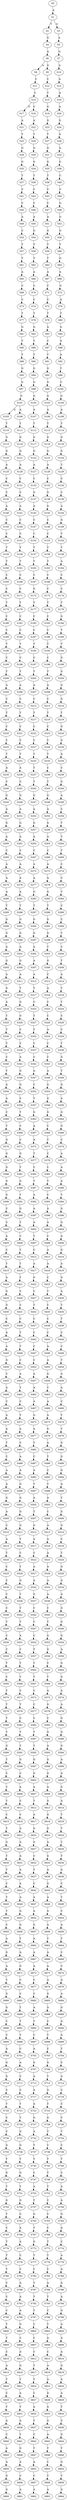 strict digraph  {
	S0 -> S1 [ label = A ];
	S1 -> S2 [ label = T ];
	S1 -> S3 [ label = G ];
	S2 -> S4 [ label = G ];
	S3 -> S5 [ label = A ];
	S4 -> S6 [ label = A ];
	S5 -> S7 [ label = G ];
	S6 -> S8 [ label = A ];
	S6 -> S9 [ label = G ];
	S7 -> S10 [ label = A ];
	S8 -> S11 [ label = C ];
	S9 -> S12 [ label = C ];
	S10 -> S13 [ label = A ];
	S11 -> S14 [ label = C ];
	S12 -> S15 [ label = T ];
	S13 -> S16 [ label = A ];
	S14 -> S17 [ label = G ];
	S14 -> S18 [ label = C ];
	S15 -> S19 [ label = G ];
	S16 -> S20 [ label = A ];
	S17 -> S21 [ label = A ];
	S18 -> S22 [ label = A ];
	S19 -> S23 [ label = G ];
	S20 -> S24 [ label = G ];
	S21 -> S25 [ label = T ];
	S22 -> S26 [ label = T ];
	S23 -> S27 [ label = T ];
	S24 -> S28 [ label = A ];
	S25 -> S29 [ label = G ];
	S26 -> S30 [ label = G ];
	S27 -> S31 [ label = G ];
	S28 -> S32 [ label = A ];
	S29 -> S33 [ label = G ];
	S30 -> S34 [ label = G ];
	S31 -> S35 [ label = G ];
	S32 -> S36 [ label = G ];
	S33 -> S37 [ label = T ];
	S34 -> S38 [ label = T ];
	S35 -> S39 [ label = T ];
	S36 -> S40 [ label = C ];
	S37 -> S41 [ label = C ];
	S38 -> S42 [ label = C ];
	S39 -> S43 [ label = C ];
	S40 -> S44 [ label = C ];
	S41 -> S45 [ label = C ];
	S42 -> S46 [ label = C ];
	S43 -> S47 [ label = C ];
	S44 -> S48 [ label = G ];
	S45 -> S49 [ label = A ];
	S46 -> S50 [ label = A ];
	S47 -> S51 [ label = A ];
	S48 -> S52 [ label = G ];
	S49 -> S53 [ label = C ];
	S50 -> S54 [ label = G ];
	S51 -> S55 [ label = G ];
	S52 -> S56 [ label = G ];
	S53 -> S57 [ label = T ];
	S54 -> S58 [ label = T ];
	S55 -> S59 [ label = T ];
	S56 -> S60 [ label = T ];
	S57 -> S61 [ label = T ];
	S58 -> S62 [ label = T ];
	S59 -> S63 [ label = T ];
	S60 -> S64 [ label = G ];
	S61 -> S65 [ label = A ];
	S62 -> S66 [ label = A ];
	S63 -> S67 [ label = A ];
	S64 -> S68 [ label = A ];
	S65 -> S69 [ label = C ];
	S66 -> S70 [ label = C ];
	S67 -> S71 [ label = C ];
	S68 -> S72 [ label = G ];
	S69 -> S73 [ label = C ];
	S70 -> S74 [ label = C ];
	S71 -> S75 [ label = C ];
	S72 -> S76 [ label = A ];
	S73 -> S77 [ label = T ];
	S74 -> S78 [ label = T ];
	S75 -> S79 [ label = T ];
	S76 -> S80 [ label = T ];
	S77 -> S81 [ label = G ];
	S78 -> S82 [ label = G ];
	S79 -> S83 [ label = A ];
	S80 -> S84 [ label = G ];
	S81 -> S85 [ label = T ];
	S82 -> S86 [ label = T ];
	S83 -> S87 [ label = C ];
	S84 -> S88 [ label = A ];
	S85 -> S89 [ label = T ];
	S86 -> S90 [ label = T ];
	S87 -> S91 [ label = T ];
	S88 -> S92 [ label = A ];
	S89 -> S93 [ label = G ];
	S90 -> S94 [ label = G ];
	S91 -> S95 [ label = G ];
	S92 -> S96 [ label = T ];
	S93 -> S97 [ label = G ];
	S94 -> S98 [ label = G ];
	S95 -> S99 [ label = G ];
	S96 -> S100 [ label = C ];
	S97 -> S101 [ label = G ];
	S98 -> S102 [ label = G ];
	S99 -> S103 [ label = G ];
	S100 -> S104 [ label = G ];
	S101 -> S105 [ label = G ];
	S101 -> S106 [ label = A ];
	S102 -> S107 [ label = A ];
	S103 -> S108 [ label = A ];
	S104 -> S109 [ label = A ];
	S105 -> S110 [ label = T ];
	S106 -> S111 [ label = T ];
	S107 -> S112 [ label = T ];
	S108 -> S113 [ label = T ];
	S109 -> S114 [ label = T ];
	S110 -> S115 [ label = G ];
	S111 -> S116 [ label = G ];
	S112 -> S117 [ label = G ];
	S113 -> S118 [ label = G ];
	S114 -> S119 [ label = G ];
	S115 -> S120 [ label = G ];
	S116 -> S121 [ label = G ];
	S117 -> S122 [ label = G ];
	S118 -> S123 [ label = G ];
	S119 -> S124 [ label = G ];
	S120 -> S125 [ label = A ];
	S121 -> S126 [ label = A ];
	S122 -> S127 [ label = A ];
	S123 -> S128 [ label = A ];
	S124 -> S129 [ label = T ];
	S125 -> S130 [ label = C ];
	S126 -> S131 [ label = C ];
	S127 -> S132 [ label = C ];
	S128 -> S133 [ label = C ];
	S129 -> S134 [ label = C ];
	S130 -> S135 [ label = C ];
	S131 -> S136 [ label = C ];
	S132 -> S137 [ label = G ];
	S133 -> S138 [ label = G ];
	S134 -> S139 [ label = C ];
	S135 -> S140 [ label = A ];
	S136 -> S141 [ label = A ];
	S137 -> S142 [ label = A ];
	S138 -> S143 [ label = G ];
	S139 -> S144 [ label = A ];
	S140 -> S145 [ label = C ];
	S141 -> S146 [ label = C ];
	S142 -> S147 [ label = C ];
	S143 -> S148 [ label = C ];
	S144 -> S149 [ label = G ];
	S145 -> S150 [ label = C ];
	S146 -> S151 [ label = C ];
	S147 -> S152 [ label = C ];
	S148 -> S153 [ label = C ];
	S149 -> S154 [ label = T ];
	S150 -> S155 [ label = T ];
	S151 -> S156 [ label = T ];
	S152 -> S157 [ label = T ];
	S153 -> S158 [ label = T ];
	S154 -> S159 [ label = T ];
	S155 -> S160 [ label = T ];
	S156 -> S161 [ label = T ];
	S157 -> S162 [ label = T ];
	S158 -> S163 [ label = T ];
	S159 -> S164 [ label = A ];
	S160 -> S165 [ label = C ];
	S161 -> S166 [ label = C ];
	S162 -> S167 [ label = C ];
	S163 -> S168 [ label = C ];
	S164 -> S169 [ label = C ];
	S165 -> S170 [ label = C ];
	S166 -> S171 [ label = C ];
	S167 -> S172 [ label = G ];
	S168 -> S173 [ label = C ];
	S169 -> S174 [ label = C ];
	S170 -> S175 [ label = T ];
	S171 -> S176 [ label = T ];
	S172 -> S177 [ label = T ];
	S173 -> S178 [ label = T ];
	S174 -> S179 [ label = T ];
	S175 -> S180 [ label = C ];
	S176 -> S181 [ label = C ];
	S177 -> S182 [ label = C ];
	S178 -> S183 [ label = C ];
	S179 -> S184 [ label = G ];
	S180 -> S185 [ label = C ];
	S181 -> S186 [ label = C ];
	S182 -> S187 [ label = C ];
	S183 -> S188 [ label = C ];
	S184 -> S189 [ label = T ];
	S185 -> S190 [ label = T ];
	S186 -> S191 [ label = T ];
	S187 -> S192 [ label = T ];
	S188 -> S193 [ label = T ];
	S189 -> S194 [ label = T ];
	S190 -> S195 [ label = C ];
	S191 -> S196 [ label = C ];
	S192 -> S197 [ label = C ];
	S193 -> S198 [ label = C ];
	S194 -> S199 [ label = G ];
	S195 -> S200 [ label = T ];
	S196 -> S201 [ label = T ];
	S197 -> S202 [ label = T ];
	S198 -> S203 [ label = T ];
	S199 -> S204 [ label = G ];
	S200 -> S205 [ label = A ];
	S201 -> S206 [ label = A ];
	S202 -> S207 [ label = A ];
	S203 -> S208 [ label = A ];
	S204 -> S209 [ label = G ];
	S205 -> S210 [ label = C ];
	S206 -> S211 [ label = C ];
	S207 -> S212 [ label = C ];
	S208 -> S213 [ label = C ];
	S209 -> S214 [ label = G ];
	S210 -> S215 [ label = T ];
	S211 -> S216 [ label = T ];
	S212 -> S217 [ label = T ];
	S213 -> S218 [ label = T ];
	S214 -> S219 [ label = T ];
	S215 -> S220 [ label = C ];
	S216 -> S221 [ label = C ];
	S217 -> S222 [ label = C ];
	S218 -> S223 [ label = C ];
	S219 -> S224 [ label = G ];
	S220 -> S225 [ label = C ];
	S221 -> S226 [ label = C ];
	S222 -> S227 [ label = C ];
	S223 -> S228 [ label = C ];
	S224 -> S229 [ label = G ];
	S225 -> S230 [ label = T ];
	S226 -> S231 [ label = T ];
	S227 -> S232 [ label = T ];
	S228 -> S233 [ label = T ];
	S229 -> S234 [ label = A ];
	S230 -> S235 [ label = A ];
	S231 -> S236 [ label = A ];
	S232 -> S237 [ label = T ];
	S233 -> S238 [ label = C ];
	S234 -> S239 [ label = C ];
	S235 -> S240 [ label = C ];
	S236 -> S241 [ label = C ];
	S237 -> S242 [ label = T ];
	S238 -> S243 [ label = T ];
	S239 -> S244 [ label = G ];
	S240 -> S245 [ label = G ];
	S241 -> S246 [ label = G ];
	S242 -> S247 [ label = G ];
	S243 -> S248 [ label = G ];
	S244 -> S249 [ label = A ];
	S245 -> S250 [ label = A ];
	S246 -> S251 [ label = A ];
	S247 -> S252 [ label = A ];
	S248 -> S253 [ label = A ];
	S249 -> S254 [ label = C ];
	S250 -> S255 [ label = G ];
	S251 -> S256 [ label = G ];
	S252 -> S257 [ label = G ];
	S253 -> S258 [ label = G ];
	S254 -> S259 [ label = T ];
	S255 -> S260 [ label = A ];
	S256 -> S261 [ label = A ];
	S257 -> S262 [ label = A ];
	S258 -> S263 [ label = A ];
	S259 -> S264 [ label = T ];
	S260 -> S265 [ label = C ];
	S261 -> S266 [ label = C ];
	S262 -> S267 [ label = C ];
	S263 -> S268 [ label = C ];
	S264 -> S269 [ label = T ];
	S265 -> S270 [ label = A ];
	S266 -> S271 [ label = A ];
	S267 -> S272 [ label = A ];
	S268 -> S273 [ label = A ];
	S269 -> S274 [ label = C ];
	S270 -> S275 [ label = A ];
	S271 -> S276 [ label = A ];
	S272 -> S277 [ label = A ];
	S273 -> S278 [ label = A ];
	S274 -> S279 [ label = C ];
	S275 -> S280 [ label = A ];
	S276 -> S281 [ label = A ];
	S277 -> S282 [ label = G ];
	S278 -> S283 [ label = G ];
	S279 -> S284 [ label = T ];
	S280 -> S285 [ label = T ];
	S281 -> S286 [ label = T ];
	S282 -> S287 [ label = T ];
	S283 -> S288 [ label = T ];
	S284 -> S289 [ label = C ];
	S285 -> S290 [ label = G ];
	S286 -> S291 [ label = G ];
	S287 -> S292 [ label = G ];
	S288 -> S293 [ label = G ];
	S289 -> S294 [ label = C ];
	S290 -> S295 [ label = G ];
	S291 -> S296 [ label = G ];
	S292 -> S297 [ label = G ];
	S293 -> S298 [ label = G ];
	S294 -> S299 [ label = T ];
	S295 -> S300 [ label = A ];
	S296 -> S301 [ label = A ];
	S297 -> S302 [ label = A ];
	S298 -> S303 [ label = T ];
	S299 -> S304 [ label = C ];
	S300 -> S305 [ label = G ];
	S301 -> S306 [ label = G ];
	S302 -> S307 [ label = A ];
	S303 -> S308 [ label = G ];
	S304 -> S309 [ label = T ];
	S305 -> S310 [ label = A ];
	S306 -> S311 [ label = A ];
	S307 -> S312 [ label = A ];
	S308 -> S313 [ label = C ];
	S309 -> S314 [ label = A ];
	S310 -> S315 [ label = G ];
	S311 -> S316 [ label = T ];
	S312 -> S317 [ label = T ];
	S313 -> S318 [ label = A ];
	S314 -> S319 [ label = T ];
	S315 -> S320 [ label = A ];
	S316 -> S321 [ label = G ];
	S317 -> S322 [ label = C ];
	S318 -> S323 [ label = C ];
	S319 -> S324 [ label = T ];
	S320 -> S325 [ label = T ];
	S321 -> S326 [ label = G ];
	S322 -> S327 [ label = T ];
	S323 -> S328 [ label = C ];
	S324 -> S329 [ label = C ];
	S325 -> S330 [ label = T ];
	S326 -> S331 [ label = C ];
	S327 -> S332 [ label = T ];
	S328 -> S333 [ label = A ];
	S329 -> S334 [ label = C ];
	S330 -> S335 [ label = C ];
	S331 -> S336 [ label = C ];
	S332 -> S337 [ label = C ];
	S333 -> S338 [ label = C ];
	S334 -> S339 [ label = T ];
	S335 -> S340 [ label = C ];
	S336 -> S341 [ label = A ];
	S337 -> S342 [ label = C ];
	S338 -> S343 [ label = C ];
	S339 -> S344 [ label = G ];
	S340 -> S345 [ label = T ];
	S341 -> S346 [ label = G ];
	S342 -> S347 [ label = A ];
	S343 -> S348 [ label = A ];
	S344 -> S349 [ label = T ];
	S345 -> S350 [ label = A ];
	S346 -> S351 [ label = G ];
	S347 -> S352 [ label = C ];
	S348 -> S353 [ label = G ];
	S349 -> S354 [ label = G ];
	S350 -> S355 [ label = A ];
	S351 -> S356 [ label = C ];
	S352 -> S357 [ label = T ];
	S353 -> S358 [ label = G ];
	S354 -> S359 [ label = A ];
	S355 -> S360 [ label = C ];
	S356 -> S361 [ label = T ];
	S357 -> S362 [ label = G ];
	S358 -> S363 [ label = G ];
	S359 -> S364 [ label = G ];
	S360 -> S365 [ label = T ];
	S361 -> S366 [ label = C ];
	S362 -> S367 [ label = A ];
	S363 -> S368 [ label = C ];
	S364 -> S369 [ label = G ];
	S365 -> S370 [ label = G ];
	S366 -> S371 [ label = C ];
	S367 -> S372 [ label = A ];
	S368 -> S373 [ label = T ];
	S369 -> S374 [ label = C ];
	S370 -> S375 [ label = G ];
	S371 -> S376 [ label = G ];
	S372 -> S377 [ label = T ];
	S373 -> S378 [ label = C ];
	S374 -> S379 [ label = A ];
	S375 -> S380 [ label = G ];
	S376 -> S381 [ label = T ];
	S377 -> S382 [ label = C ];
	S378 -> S383 [ label = C ];
	S379 -> S384 [ label = A ];
	S380 -> S385 [ label = G ];
	S381 -> S386 [ label = G ];
	S382 -> S387 [ label = T ];
	S383 -> S388 [ label = T ];
	S384 -> S389 [ label = A ];
	S385 -> S390 [ label = G ];
	S386 -> S391 [ label = T ];
	S387 -> S392 [ label = A ];
	S388 -> S393 [ label = C ];
	S389 -> S394 [ label = T ];
	S390 -> S395 [ label = C ];
	S391 -> S396 [ label = G ];
	S392 -> S397 [ label = A ];
	S393 -> S398 [ label = A ];
	S394 -> S399 [ label = G ];
	S395 -> S400 [ label = C ];
	S396 -> S401 [ label = T ];
	S397 -> S402 [ label = A ];
	S398 -> S403 [ label = A ];
	S399 -> S404 [ label = G ];
	S400 -> S405 [ label = A ];
	S401 -> S406 [ label = C ];
	S402 -> S407 [ label = T ];
	S403 -> S408 [ label = C ];
	S404 -> S409 [ label = A ];
	S405 -> S410 [ label = C ];
	S406 -> S411 [ label = T ];
	S407 -> S412 [ label = C ];
	S408 -> S413 [ label = A ];
	S409 -> S414 [ label = G ];
	S410 -> S415 [ label = T ];
	S411 -> S416 [ label = T ];
	S412 -> S417 [ label = A ];
	S413 -> S418 [ label = A ];
	S414 -> S419 [ label = A ];
	S415 -> S420 [ label = A ];
	S416 -> S421 [ label = T ];
	S417 -> S422 [ label = G ];
	S418 -> S423 [ label = C ];
	S419 -> S424 [ label = G ];
	S420 -> S425 [ label = G ];
	S421 -> S426 [ label = C ];
	S422 -> S427 [ label = C ];
	S423 -> S428 [ label = T ];
	S424 -> S429 [ label = A ];
	S425 -> S430 [ label = G ];
	S426 -> S431 [ label = C ];
	S427 -> S432 [ label = T ];
	S428 -> S433 [ label = C ];
	S429 -> S434 [ label = T ];
	S430 -> S435 [ label = C ];
	S431 -> S436 [ label = C ];
	S432 -> S437 [ label = C ];
	S433 -> S438 [ label = C ];
	S434 -> S439 [ label = T ];
	S435 -> S440 [ label = A ];
	S436 -> S441 [ label = T ];
	S437 -> S442 [ label = C ];
	S438 -> S443 [ label = C ];
	S439 -> S444 [ label = C ];
	S440 -> S445 [ label = A ];
	S441 -> S446 [ label = T ];
	S442 -> S447 [ label = C ];
	S443 -> S448 [ label = A ];
	S444 -> S449 [ label = C ];
	S445 -> S450 [ label = G ];
	S446 -> S451 [ label = C ];
	S447 -> S452 [ label = C ];
	S448 -> S453 [ label = A ];
	S449 -> S454 [ label = T ];
	S450 -> S455 [ label = C ];
	S451 -> S456 [ label = A ];
	S452 -> S457 [ label = A ];
	S453 -> S458 [ label = G ];
	S454 -> S459 [ label = A ];
	S455 -> S460 [ label = A ];
	S456 -> S461 [ label = T ];
	S457 -> S462 [ label = A ];
	S458 -> S463 [ label = T ];
	S459 -> S464 [ label = A ];
	S460 -> S465 [ label = C ];
	S461 -> S466 [ label = C ];
	S462 -> S467 [ label = A ];
	S463 -> S468 [ label = A ];
	S464 -> S469 [ label = C ];
	S465 -> S470 [ label = A ];
	S466 -> S471 [ label = T ];
	S467 -> S472 [ label = G ];
	S468 -> S473 [ label = A ];
	S469 -> S474 [ label = T ];
	S470 -> S475 [ label = A ];
	S471 -> S476 [ label = A ];
	S472 -> S477 [ label = A ];
	S473 -> S478 [ label = G ];
	S474 -> S479 [ label = T ];
	S475 -> S480 [ label = T ];
	S476 -> S481 [ label = C ];
	S477 -> S482 [ label = T ];
	S478 -> S483 [ label = A ];
	S479 -> S484 [ label = G ];
	S480 -> S485 [ label = C ];
	S481 -> S486 [ label = A ];
	S482 -> S487 [ label = C ];
	S483 -> S488 [ label = T ];
	S484 -> S489 [ label = G ];
	S485 -> S490 [ label = A ];
	S486 -> S491 [ label = A ];
	S487 -> S492 [ label = A ];
	S488 -> S493 [ label = C ];
	S489 -> S494 [ label = G ];
	S490 -> S495 [ label = A ];
	S491 -> S496 [ label = G ];
	S492 -> S497 [ label = T ];
	S493 -> S498 [ label = T ];
	S494 -> S499 [ label = A ];
	S495 -> S500 [ label = G ];
	S496 -> S501 [ label = G ];
	S497 -> S502 [ label = A ];
	S498 -> S503 [ label = A ];
	S499 -> S504 [ label = T ];
	S500 -> S505 [ label = A ];
	S501 -> S506 [ label = G ];
	S502 -> S507 [ label = T ];
	S503 -> S508 [ label = C ];
	S504 -> S509 [ label = G ];
	S505 -> S510 [ label = C ];
	S506 -> S511 [ label = G ];
	S507 -> S512 [ label = G ];
	S508 -> S513 [ label = A ];
	S509 -> S514 [ label = G ];
	S510 -> S515 [ label = A ];
	S511 -> S516 [ label = T ];
	S512 -> S517 [ label = A ];
	S513 -> S518 [ label = A ];
	S514 -> S519 [ label = C ];
	S515 -> S520 [ label = T ];
	S516 -> S521 [ label = C ];
	S517 -> S522 [ label = C ];
	S518 -> S523 [ label = A ];
	S519 -> S524 [ label = T ];
	S520 -> S525 [ label = C ];
	S521 -> S526 [ label = T ];
	S522 -> S527 [ label = A ];
	S523 -> S528 [ label = A ];
	S524 -> S529 [ label = G ];
	S525 -> S530 [ label = C ];
	S526 -> S531 [ label = G ];
	S527 -> S532 [ label = A ];
	S528 -> S533 [ label = A ];
	S529 -> S534 [ label = G ];
	S530 -> S535 [ label = C ];
	S531 -> S536 [ label = T ];
	S532 -> S537 [ label = G ];
	S533 -> S538 [ label = A ];
	S534 -> S539 [ label = A ];
	S535 -> S540 [ label = C ];
	S536 -> S541 [ label = T ];
	S537 -> S542 [ label = C ];
	S538 -> S543 [ label = C ];
	S539 -> S544 [ label = G ];
	S540 -> S545 [ label = T ];
	S541 -> S546 [ label = T ];
	S542 -> S547 [ label = C ];
	S543 -> S548 [ label = T ];
	S544 -> S549 [ label = G ];
	S545 -> S550 [ label = C ];
	S546 -> S551 [ label = A ];
	S547 -> S552 [ label = C ];
	S548 -> S553 [ label = G ];
	S549 -> S554 [ label = G ];
	S550 -> S555 [ label = C ];
	S551 -> S556 [ label = C ];
	S552 -> S557 [ label = T ];
	S553 -> S558 [ label = G ];
	S554 -> S559 [ label = A ];
	S555 -> S560 [ label = T ];
	S556 -> S561 [ label = T ];
	S557 -> S562 [ label = T ];
	S558 -> S563 [ label = C ];
	S559 -> S564 [ label = G ];
	S560 -> S565 [ label = C ];
	S561 -> S566 [ label = T ];
	S562 -> S567 [ label = T ];
	S563 -> S568 [ label = T ];
	S564 -> S569 [ label = G ];
	S565 -> S570 [ label = T ];
	S566 -> S571 [ label = C ];
	S567 -> S572 [ label = C ];
	S568 -> S573 [ label = A ];
	S569 -> S574 [ label = A ];
	S570 -> S575 [ label = T ];
	S571 -> S576 [ label = T ];
	S572 -> S577 [ label = C ];
	S573 -> S578 [ label = G ];
	S574 -> S579 [ label = A ];
	S575 -> S580 [ label = T ];
	S576 -> S581 [ label = C ];
	S577 -> S582 [ label = C ];
	S578 -> S583 [ label = C ];
	S579 -> S584 [ label = G ];
	S580 -> S585 [ label = T ];
	S581 -> S586 [ label = T ];
	S582 -> S587 [ label = T ];
	S583 -> S588 [ label = G ];
	S584 -> S589 [ label = G ];
	S585 -> S590 [ label = G ];
	S586 -> S591 [ label = T ];
	S587 -> S592 [ label = T ];
	S588 -> S593 [ label = A ];
	S589 -> S594 [ label = G ];
	S590 -> S595 [ label = T ];
	S591 -> S596 [ label = G ];
	S592 -> S597 [ label = G ];
	S593 -> S598 [ label = G ];
	S594 -> S599 [ label = A ];
	S595 -> S600 [ label = C ];
	S596 -> S601 [ label = C ];
	S597 -> S602 [ label = G ];
	S598 -> S603 [ label = G ];
	S599 -> S604 [ label = A ];
	S600 -> S605 [ label = T ];
	S601 -> S606 [ label = A ];
	S602 -> S607 [ label = A ];
	S603 -> S608 [ label = A ];
	S604 -> S609 [ label = G ];
	S605 -> S610 [ label = T ];
	S606 -> S611 [ label = C ];
	S607 -> S612 [ label = T ];
	S608 -> S613 [ label = G ];
	S609 -> S614 [ label = A ];
	S610 -> S615 [ label = C ];
	S611 -> S616 [ label = C ];
	S612 -> S617 [ label = A ];
	S613 -> S618 [ label = G ];
	S614 -> S619 [ label = T ];
	S615 -> S620 [ label = T ];
	S616 -> S621 [ label = A ];
	S617 -> S622 [ label = G ];
	S618 -> S623 [ label = G ];
	S619 -> S624 [ label = T ];
	S620 -> S625 [ label = G ];
	S621 -> S626 [ label = A ];
	S622 -> S627 [ label = G ];
	S623 -> S628 [ label = A ];
	S624 -> S629 [ label = T ];
	S625 -> S630 [ label = T ];
	S626 -> S631 [ label = A ];
	S627 -> S632 [ label = C ];
	S628 -> S633 [ label = G ];
	S629 -> S634 [ label = T ];
	S630 -> S635 [ label = T ];
	S631 -> S636 [ label = A ];
	S632 -> S637 [ label = T ];
	S633 -> S638 [ label = A ];
	S634 -> S639 [ label = A ];
	S635 -> S640 [ label = C ];
	S636 -> S641 [ label = A ];
	S637 -> S642 [ label = C ];
	S638 -> S643 [ label = G ];
	S639 -> S644 [ label = C ];
	S640 -> S645 [ label = T ];
	S641 -> S646 [ label = A ];
	S642 -> S647 [ label = A ];
	S643 -> S648 [ label = A ];
	S644 -> S649 [ label = T ];
	S645 -> S650 [ label = T ];
	S646 -> S651 [ label = G ];
	S647 -> S652 [ label = A ];
	S648 -> S653 [ label = G ];
	S649 -> S654 [ label = C ];
	S650 -> S655 [ label = C ];
	S651 -> S656 [ label = G ];
	S652 -> S657 [ label = G ];
	S653 -> S658 [ label = A ];
	S654 -> S659 [ label = A ];
	S655 -> S660 [ label = A ];
	S656 -> S661 [ label = T ];
	S657 -> S662 [ label = A ];
	S658 -> S663 [ label = T ];
	S659 -> S664 [ label = T ];
	S660 -> S665 [ label = G ];
	S661 -> S666 [ label = A ];
	S662 -> S667 [ label = A ];
	S663 -> S668 [ label = A ];
	S664 -> S669 [ label = C ];
	S665 -> S670 [ label = A ];
	S666 -> S671 [ label = G ];
	S667 -> S672 [ label = A ];
	S668 -> S673 [ label = A ];
	S669 -> S674 [ label = C ];
	S670 -> S675 [ label = T ];
	S671 -> S676 [ label = C ];
	S672 -> S677 [ label = C ];
	S673 -> S678 [ label = A ];
	S674 -> S679 [ label = A ];
	S675 -> S680 [ label = G ];
	S676 -> S681 [ label = C ];
	S677 -> S682 [ label = C ];
	S678 -> S683 [ label = G ];
	S679 -> S684 [ label = A ];
	S680 -> S685 [ label = G ];
	S681 -> S686 [ label = T ];
	S682 -> S687 [ label = A ];
	S683 -> S688 [ label = A ];
	S684 -> S689 [ label = G ];
	S685 -> S690 [ label = C ];
	S686 -> S691 [ label = T ];
	S687 -> S692 [ label = T ];
	S688 -> S693 [ label = C ];
	S689 -> S694 [ label = A ];
	S690 -> S695 [ label = C ];
	S691 -> S696 [ label = T ];
	S692 -> S697 [ label = C ];
	S693 -> S698 [ label = T ];
	S694 -> S699 [ label = A ];
	S695 -> S700 [ label = A ];
	S696 -> S701 [ label = C ];
	S697 -> S702 [ label = A ];
	S698 -> S703 [ label = C ];
	S699 -> S704 [ label = T ];
	S700 -> S705 [ label = G ];
	S701 -> S706 [ label = A ];
	S702 -> S707 [ label = G ];
	S703 -> S708 [ label = G ];
	S704 -> S709 [ label = C ];
	S705 -> S710 [ label = G ];
	S706 -> S711 [ label = C ];
	S707 -> S712 [ label = A ];
	S708 -> S713 [ label = T ];
	S709 -> S714 [ label = A ];
	S710 -> S715 [ label = C ];
	S711 -> S716 [ label = C ];
	S712 -> S717 [ label = A ];
	S713 -> S718 [ label = G ];
	S714 -> S719 [ label = C ];
	S715 -> S720 [ label = T ];
	S716 -> S721 [ label = T ];
	S717 -> S722 [ label = A ];
	S718 -> S723 [ label = T ];
	S719 -> S724 [ label = C ];
	S720 -> S725 [ label = C ];
	S721 -> S726 [ label = T ];
	S722 -> S727 [ label = G ];
	S723 -> S728 [ label = G ];
	S724 -> S729 [ label = C ];
	S725 -> S730 [ label = C ];
	S726 -> S731 [ label = G ];
	S727 -> S732 [ label = A ];
	S728 -> S733 [ label = T ];
	S729 -> S734 [ label = T ];
	S730 -> S735 [ label = G ];
	S731 -> S736 [ label = G ];
	S732 -> S737 [ label = T ];
	S733 -> S738 [ label = C ];
	S734 -> S739 [ label = C ];
	S735 -> S740 [ label = T ];
	S736 -> S741 [ label = T ];
	S737 -> S742 [ label = T ];
	S738 -> S743 [ label = T ];
	S739 -> S744 [ label = T ];
	S740 -> S745 [ label = G ];
	S741 -> S746 [ label = G ];
	S742 -> S747 [ label = C ];
	S743 -> S748 [ label = T ];
	S744 -> S749 [ label = C ];
	S745 -> S750 [ label = T ];
	S746 -> S751 [ label = T ];
	S747 -> S752 [ label = A ];
	S748 -> S753 [ label = T ];
	S749 -> S754 [ label = A ];
	S750 -> S755 [ label = G ];
	S751 -> S756 [ label = G ];
	S752 -> S757 [ label = T ];
	S753 -> S758 [ label = C ];
	S754 -> S759 [ label = A ];
	S755 -> S760 [ label = T ];
	S756 -> S761 [ label = C ];
	S757 -> S762 [ label = G ];
	S758 -> S763 [ label = C ];
	S759 -> S764 [ label = G ];
	S760 -> S765 [ label = C ];
	S761 -> S766 [ label = A ];
	S762 -> S767 [ label = T ];
	S763 -> S768 [ label = C ];
	S764 -> S769 [ label = A ];
	S765 -> S770 [ label = T ];
	S766 -> S771 [ label = A ];
	S767 -> S772 [ label = G ];
	S768 -> S773 [ label = T ];
	S769 -> S774 [ label = C ];
	S770 -> S775 [ label = T ];
	S771 -> S776 [ label = C ];
	S772 -> S777 [ label = T ];
	S773 -> S778 [ label = T ];
	S774 -> S779 [ label = A ];
	S775 -> S780 [ label = T ];
	S776 -> S781 [ label = C ];
	S777 -> S782 [ label = C ];
	S778 -> S783 [ label = C ];
	S779 -> S784 [ label = A ];
	S780 -> S785 [ label = C ];
	S781 -> S786 [ label = A ];
	S782 -> S787 [ label = T ];
	S783 -> S788 [ label = A ];
	S784 -> S789 [ label = A ];
	S785 -> S790 [ label = C ];
	S786 -> S791 [ label = A ];
	S787 -> S792 [ label = T ];
	S788 -> S793 [ label = T ];
	S789 -> S794 [ label = A ];
	S790 -> S795 [ label = C ];
	S791 -> S796 [ label = A ];
	S792 -> S797 [ label = T ];
	S793 -> S798 [ label = C ];
	S794 -> S799 [ label = G ];
	S795 -> S800 [ label = T ];
	S796 -> S801 [ label = G ];
	S797 -> S802 [ label = C ];
	S798 -> S803 [ label = T ];
	S799 -> S804 [ label = A ];
	S800 -> S805 [ label = T ];
	S801 -> S806 [ label = C ];
	S802 -> S807 [ label = C ];
	S803 -> S808 [ label = A ];
	S804 -> S809 [ label = A ];
	S805 -> S810 [ label = C ];
	S806 -> S811 [ label = A ];
	S807 -> S812 [ label = C ];
	S808 -> S813 [ label = C ];
	S809 -> S814 [ label = A ];
	S810 -> S815 [ label = A ];
	S811 -> S816 [ label = G ];
	S812 -> S817 [ label = T ];
	S813 -> S818 [ label = A ];
	S814 -> S819 [ label = G ];
	S815 -> S820 [ label = T ];
	S816 -> S821 [ label = T ];
	S817 -> S822 [ label = T ];
	S818 -> S823 [ label = A ];
	S819 -> S824 [ label = A ];
	S820 -> S825 [ label = C ];
	S821 -> S826 [ label = A ];
	S822 -> S827 [ label = C ];
	S823 -> S828 [ label = G ];
	S824 -> S829 [ label = A ];
	S825 -> S830 [ label = T ];
	S826 -> S831 [ label = T ];
	S827 -> S832 [ label = A ];
	S828 -> S833 [ label = G ];
	S829 -> S834 [ label = T ];
	S830 -> S835 [ label = A ];
	S831 -> S836 [ label = A ];
	S832 -> S837 [ label = T ];
	S833 -> S838 [ label = G ];
	S834 -> S839 [ label = C ];
	S835 -> S840 [ label = C ];
	S836 -> S841 [ label = T ];
	S837 -> S842 [ label = C ];
	S838 -> S843 [ label = A ];
	S839 -> S844 [ label = G ];
	S840 -> S845 [ label = A ];
	S841 -> S846 [ label = G ];
	S842 -> S847 [ label = T ];
	S843 -> S848 [ label = T ];
	S844 -> S849 [ label = T ];
	S845 -> S850 [ label = A ];
	S846 -> S851 [ label = A ];
	S847 -> S852 [ label = A ];
	S848 -> S853 [ label = C ];
	S849 -> S854 [ label = G ];
	S850 -> S855 [ label = G ];
	S851 -> S856 [ label = C ];
	S852 -> S857 [ label = C ];
	S853 -> S858 [ label = T ];
	S854 -> S859 [ label = T ];
	S855 -> S860 [ label = G ];
	S856 -> S861 [ label = A ];
	S857 -> S862 [ label = A ];
	S858 -> S863 [ label = A ];
	S859 -> S864 [ label = G ];
}
